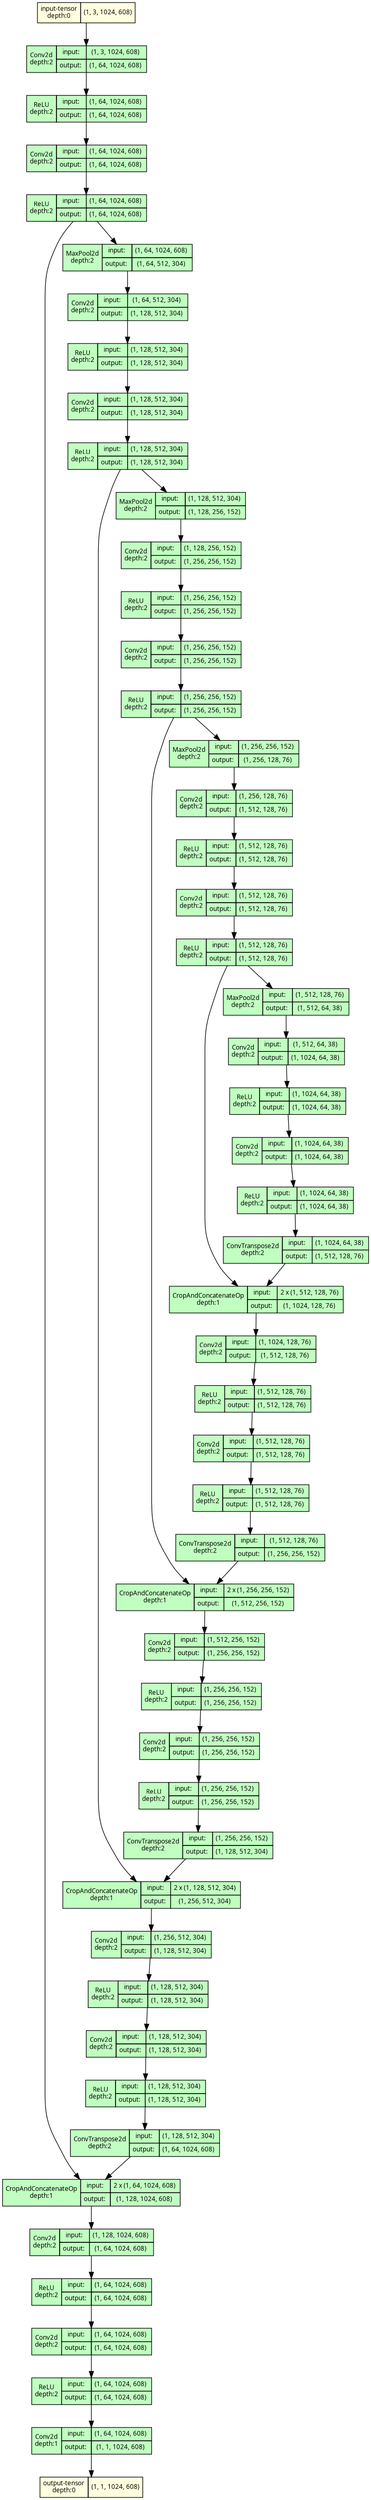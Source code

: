 strict digraph model {
	graph [ordering=in rankdir=TB size="31.5,31.5"]
	node [align=left fontname="Linux libertine" fontsize=10 height=0.2 margin=0 ranksep=0.1 shape=plaintext style=filled]
	edge [fontsize=10]
	0 [label=<
                    <TABLE BORDER="0" CELLBORDER="1"
                    CELLSPACING="0" CELLPADDING="4">
                        <TR><TD>input-tensor<BR/>depth:0</TD><TD>(1, 3, 1024, 608)</TD></TR>
                    </TABLE>> fillcolor=lightyellow]
	1 [label=<
                    <TABLE BORDER="0" CELLBORDER="1"
                    CELLSPACING="0" CELLPADDING="4">
                    <TR>
                        <TD ROWSPAN="2">Conv2d<BR/>depth:2</TD>
                        <TD COLSPAN="2">input:</TD>
                        <TD COLSPAN="2">(1, 3, 1024, 608) </TD>
                    </TR>
                    <TR>
                        <TD COLSPAN="2">output: </TD>
                        <TD COLSPAN="2">(1, 64, 1024, 608) </TD>
                    </TR>
                    </TABLE>> fillcolor=darkseagreen1]
	2 [label=<
                    <TABLE BORDER="0" CELLBORDER="1"
                    CELLSPACING="0" CELLPADDING="4">
                    <TR>
                        <TD ROWSPAN="2">ReLU<BR/>depth:2</TD>
                        <TD COLSPAN="2">input:</TD>
                        <TD COLSPAN="2">(1, 64, 1024, 608) </TD>
                    </TR>
                    <TR>
                        <TD COLSPAN="2">output: </TD>
                        <TD COLSPAN="2">(1, 64, 1024, 608) </TD>
                    </TR>
                    </TABLE>> fillcolor=darkseagreen1]
	3 [label=<
                    <TABLE BORDER="0" CELLBORDER="1"
                    CELLSPACING="0" CELLPADDING="4">
                    <TR>
                        <TD ROWSPAN="2">Conv2d<BR/>depth:2</TD>
                        <TD COLSPAN="2">input:</TD>
                        <TD COLSPAN="2">(1, 64, 1024, 608) </TD>
                    </TR>
                    <TR>
                        <TD COLSPAN="2">output: </TD>
                        <TD COLSPAN="2">(1, 64, 1024, 608) </TD>
                    </TR>
                    </TABLE>> fillcolor=darkseagreen1]
	4 [label=<
                    <TABLE BORDER="0" CELLBORDER="1"
                    CELLSPACING="0" CELLPADDING="4">
                    <TR>
                        <TD ROWSPAN="2">ReLU<BR/>depth:2</TD>
                        <TD COLSPAN="2">input:</TD>
                        <TD COLSPAN="2">(1, 64, 1024, 608) </TD>
                    </TR>
                    <TR>
                        <TD COLSPAN="2">output: </TD>
                        <TD COLSPAN="2">(1, 64, 1024, 608) </TD>
                    </TR>
                    </TABLE>> fillcolor=darkseagreen1]
	5 [label=<
                    <TABLE BORDER="0" CELLBORDER="1"
                    CELLSPACING="0" CELLPADDING="4">
                    <TR>
                        <TD ROWSPAN="2">MaxPool2d<BR/>depth:2</TD>
                        <TD COLSPAN="2">input:</TD>
                        <TD COLSPAN="2">(1, 64, 1024, 608) </TD>
                    </TR>
                    <TR>
                        <TD COLSPAN="2">output: </TD>
                        <TD COLSPAN="2">(1, 64, 512, 304) </TD>
                    </TR>
                    </TABLE>> fillcolor=darkseagreen1]
	6 [label=<
                    <TABLE BORDER="0" CELLBORDER="1"
                    CELLSPACING="0" CELLPADDING="4">
                    <TR>
                        <TD ROWSPAN="2">Conv2d<BR/>depth:2</TD>
                        <TD COLSPAN="2">input:</TD>
                        <TD COLSPAN="2">(1, 64, 512, 304) </TD>
                    </TR>
                    <TR>
                        <TD COLSPAN="2">output: </TD>
                        <TD COLSPAN="2">(1, 128, 512, 304) </TD>
                    </TR>
                    </TABLE>> fillcolor=darkseagreen1]
	7 [label=<
                    <TABLE BORDER="0" CELLBORDER="1"
                    CELLSPACING="0" CELLPADDING="4">
                    <TR>
                        <TD ROWSPAN="2">ReLU<BR/>depth:2</TD>
                        <TD COLSPAN="2">input:</TD>
                        <TD COLSPAN="2">(1, 128, 512, 304) </TD>
                    </TR>
                    <TR>
                        <TD COLSPAN="2">output: </TD>
                        <TD COLSPAN="2">(1, 128, 512, 304) </TD>
                    </TR>
                    </TABLE>> fillcolor=darkseagreen1]
	8 [label=<
                    <TABLE BORDER="0" CELLBORDER="1"
                    CELLSPACING="0" CELLPADDING="4">
                    <TR>
                        <TD ROWSPAN="2">Conv2d<BR/>depth:2</TD>
                        <TD COLSPAN="2">input:</TD>
                        <TD COLSPAN="2">(1, 128, 512, 304) </TD>
                    </TR>
                    <TR>
                        <TD COLSPAN="2">output: </TD>
                        <TD COLSPAN="2">(1, 128, 512, 304) </TD>
                    </TR>
                    </TABLE>> fillcolor=darkseagreen1]
	9 [label=<
                    <TABLE BORDER="0" CELLBORDER="1"
                    CELLSPACING="0" CELLPADDING="4">
                    <TR>
                        <TD ROWSPAN="2">ReLU<BR/>depth:2</TD>
                        <TD COLSPAN="2">input:</TD>
                        <TD COLSPAN="2">(1, 128, 512, 304) </TD>
                    </TR>
                    <TR>
                        <TD COLSPAN="2">output: </TD>
                        <TD COLSPAN="2">(1, 128, 512, 304) </TD>
                    </TR>
                    </TABLE>> fillcolor=darkseagreen1]
	10 [label=<
                    <TABLE BORDER="0" CELLBORDER="1"
                    CELLSPACING="0" CELLPADDING="4">
                    <TR>
                        <TD ROWSPAN="2">MaxPool2d<BR/>depth:2</TD>
                        <TD COLSPAN="2">input:</TD>
                        <TD COLSPAN="2">(1, 128, 512, 304) </TD>
                    </TR>
                    <TR>
                        <TD COLSPAN="2">output: </TD>
                        <TD COLSPAN="2">(1, 128, 256, 152) </TD>
                    </TR>
                    </TABLE>> fillcolor=darkseagreen1]
	11 [label=<
                    <TABLE BORDER="0" CELLBORDER="1"
                    CELLSPACING="0" CELLPADDING="4">
                    <TR>
                        <TD ROWSPAN="2">Conv2d<BR/>depth:2</TD>
                        <TD COLSPAN="2">input:</TD>
                        <TD COLSPAN="2">(1, 128, 256, 152) </TD>
                    </TR>
                    <TR>
                        <TD COLSPAN="2">output: </TD>
                        <TD COLSPAN="2">(1, 256, 256, 152) </TD>
                    </TR>
                    </TABLE>> fillcolor=darkseagreen1]
	12 [label=<
                    <TABLE BORDER="0" CELLBORDER="1"
                    CELLSPACING="0" CELLPADDING="4">
                    <TR>
                        <TD ROWSPAN="2">ReLU<BR/>depth:2</TD>
                        <TD COLSPAN="2">input:</TD>
                        <TD COLSPAN="2">(1, 256, 256, 152) </TD>
                    </TR>
                    <TR>
                        <TD COLSPAN="2">output: </TD>
                        <TD COLSPAN="2">(1, 256, 256, 152) </TD>
                    </TR>
                    </TABLE>> fillcolor=darkseagreen1]
	13 [label=<
                    <TABLE BORDER="0" CELLBORDER="1"
                    CELLSPACING="0" CELLPADDING="4">
                    <TR>
                        <TD ROWSPAN="2">Conv2d<BR/>depth:2</TD>
                        <TD COLSPAN="2">input:</TD>
                        <TD COLSPAN="2">(1, 256, 256, 152) </TD>
                    </TR>
                    <TR>
                        <TD COLSPAN="2">output: </TD>
                        <TD COLSPAN="2">(1, 256, 256, 152) </TD>
                    </TR>
                    </TABLE>> fillcolor=darkseagreen1]
	14 [label=<
                    <TABLE BORDER="0" CELLBORDER="1"
                    CELLSPACING="0" CELLPADDING="4">
                    <TR>
                        <TD ROWSPAN="2">ReLU<BR/>depth:2</TD>
                        <TD COLSPAN="2">input:</TD>
                        <TD COLSPAN="2">(1, 256, 256, 152) </TD>
                    </TR>
                    <TR>
                        <TD COLSPAN="2">output: </TD>
                        <TD COLSPAN="2">(1, 256, 256, 152) </TD>
                    </TR>
                    </TABLE>> fillcolor=darkseagreen1]
	15 [label=<
                    <TABLE BORDER="0" CELLBORDER="1"
                    CELLSPACING="0" CELLPADDING="4">
                    <TR>
                        <TD ROWSPAN="2">MaxPool2d<BR/>depth:2</TD>
                        <TD COLSPAN="2">input:</TD>
                        <TD COLSPAN="2">(1, 256, 256, 152) </TD>
                    </TR>
                    <TR>
                        <TD COLSPAN="2">output: </TD>
                        <TD COLSPAN="2">(1, 256, 128, 76) </TD>
                    </TR>
                    </TABLE>> fillcolor=darkseagreen1]
	16 [label=<
                    <TABLE BORDER="0" CELLBORDER="1"
                    CELLSPACING="0" CELLPADDING="4">
                    <TR>
                        <TD ROWSPAN="2">Conv2d<BR/>depth:2</TD>
                        <TD COLSPAN="2">input:</TD>
                        <TD COLSPAN="2">(1, 256, 128, 76) </TD>
                    </TR>
                    <TR>
                        <TD COLSPAN="2">output: </TD>
                        <TD COLSPAN="2">(1, 512, 128, 76) </TD>
                    </TR>
                    </TABLE>> fillcolor=darkseagreen1]
	17 [label=<
                    <TABLE BORDER="0" CELLBORDER="1"
                    CELLSPACING="0" CELLPADDING="4">
                    <TR>
                        <TD ROWSPAN="2">ReLU<BR/>depth:2</TD>
                        <TD COLSPAN="2">input:</TD>
                        <TD COLSPAN="2">(1, 512, 128, 76) </TD>
                    </TR>
                    <TR>
                        <TD COLSPAN="2">output: </TD>
                        <TD COLSPAN="2">(1, 512, 128, 76) </TD>
                    </TR>
                    </TABLE>> fillcolor=darkseagreen1]
	18 [label=<
                    <TABLE BORDER="0" CELLBORDER="1"
                    CELLSPACING="0" CELLPADDING="4">
                    <TR>
                        <TD ROWSPAN="2">Conv2d<BR/>depth:2</TD>
                        <TD COLSPAN="2">input:</TD>
                        <TD COLSPAN="2">(1, 512, 128, 76) </TD>
                    </TR>
                    <TR>
                        <TD COLSPAN="2">output: </TD>
                        <TD COLSPAN="2">(1, 512, 128, 76) </TD>
                    </TR>
                    </TABLE>> fillcolor=darkseagreen1]
	19 [label=<
                    <TABLE BORDER="0" CELLBORDER="1"
                    CELLSPACING="0" CELLPADDING="4">
                    <TR>
                        <TD ROWSPAN="2">ReLU<BR/>depth:2</TD>
                        <TD COLSPAN="2">input:</TD>
                        <TD COLSPAN="2">(1, 512, 128, 76) </TD>
                    </TR>
                    <TR>
                        <TD COLSPAN="2">output: </TD>
                        <TD COLSPAN="2">(1, 512, 128, 76) </TD>
                    </TR>
                    </TABLE>> fillcolor=darkseagreen1]
	20 [label=<
                    <TABLE BORDER="0" CELLBORDER="1"
                    CELLSPACING="0" CELLPADDING="4">
                    <TR>
                        <TD ROWSPAN="2">MaxPool2d<BR/>depth:2</TD>
                        <TD COLSPAN="2">input:</TD>
                        <TD COLSPAN="2">(1, 512, 128, 76) </TD>
                    </TR>
                    <TR>
                        <TD COLSPAN="2">output: </TD>
                        <TD COLSPAN="2">(1, 512, 64, 38) </TD>
                    </TR>
                    </TABLE>> fillcolor=darkseagreen1]
	21 [label=<
                    <TABLE BORDER="0" CELLBORDER="1"
                    CELLSPACING="0" CELLPADDING="4">
                    <TR>
                        <TD ROWSPAN="2">Conv2d<BR/>depth:2</TD>
                        <TD COLSPAN="2">input:</TD>
                        <TD COLSPAN="2">(1, 512, 64, 38) </TD>
                    </TR>
                    <TR>
                        <TD COLSPAN="2">output: </TD>
                        <TD COLSPAN="2">(1, 1024, 64, 38) </TD>
                    </TR>
                    </TABLE>> fillcolor=darkseagreen1]
	22 [label=<
                    <TABLE BORDER="0" CELLBORDER="1"
                    CELLSPACING="0" CELLPADDING="4">
                    <TR>
                        <TD ROWSPAN="2">ReLU<BR/>depth:2</TD>
                        <TD COLSPAN="2">input:</TD>
                        <TD COLSPAN="2">(1, 1024, 64, 38) </TD>
                    </TR>
                    <TR>
                        <TD COLSPAN="2">output: </TD>
                        <TD COLSPAN="2">(1, 1024, 64, 38) </TD>
                    </TR>
                    </TABLE>> fillcolor=darkseagreen1]
	23 [label=<
                    <TABLE BORDER="0" CELLBORDER="1"
                    CELLSPACING="0" CELLPADDING="4">
                    <TR>
                        <TD ROWSPAN="2">Conv2d<BR/>depth:2</TD>
                        <TD COLSPAN="2">input:</TD>
                        <TD COLSPAN="2">(1, 1024, 64, 38) </TD>
                    </TR>
                    <TR>
                        <TD COLSPAN="2">output: </TD>
                        <TD COLSPAN="2">(1, 1024, 64, 38) </TD>
                    </TR>
                    </TABLE>> fillcolor=darkseagreen1]
	24 [label=<
                    <TABLE BORDER="0" CELLBORDER="1"
                    CELLSPACING="0" CELLPADDING="4">
                    <TR>
                        <TD ROWSPAN="2">ReLU<BR/>depth:2</TD>
                        <TD COLSPAN="2">input:</TD>
                        <TD COLSPAN="2">(1, 1024, 64, 38) </TD>
                    </TR>
                    <TR>
                        <TD COLSPAN="2">output: </TD>
                        <TD COLSPAN="2">(1, 1024, 64, 38) </TD>
                    </TR>
                    </TABLE>> fillcolor=darkseagreen1]
	25 [label=<
                    <TABLE BORDER="0" CELLBORDER="1"
                    CELLSPACING="0" CELLPADDING="4">
                    <TR>
                        <TD ROWSPAN="2">ConvTranspose2d<BR/>depth:2</TD>
                        <TD COLSPAN="2">input:</TD>
                        <TD COLSPAN="2">(1, 1024, 64, 38) </TD>
                    </TR>
                    <TR>
                        <TD COLSPAN="2">output: </TD>
                        <TD COLSPAN="2">(1, 512, 128, 76) </TD>
                    </TR>
                    </TABLE>> fillcolor=darkseagreen1]
	26 [label=<
                    <TABLE BORDER="0" CELLBORDER="1"
                    CELLSPACING="0" CELLPADDING="4">
                    <TR>
                        <TD ROWSPAN="2">CropAndConcatenateOp<BR/>depth:1</TD>
                        <TD COLSPAN="2">input:</TD>
                        <TD COLSPAN="2">2 x (1, 512, 128, 76) </TD>
                    </TR>
                    <TR>
                        <TD COLSPAN="2">output: </TD>
                        <TD COLSPAN="2">(1, 1024, 128, 76) </TD>
                    </TR>
                    </TABLE>> fillcolor=darkseagreen1]
	27 [label=<
                    <TABLE BORDER="0" CELLBORDER="1"
                    CELLSPACING="0" CELLPADDING="4">
                    <TR>
                        <TD ROWSPAN="2">Conv2d<BR/>depth:2</TD>
                        <TD COLSPAN="2">input:</TD>
                        <TD COLSPAN="2">(1, 1024, 128, 76) </TD>
                    </TR>
                    <TR>
                        <TD COLSPAN="2">output: </TD>
                        <TD COLSPAN="2">(1, 512, 128, 76) </TD>
                    </TR>
                    </TABLE>> fillcolor=darkseagreen1]
	28 [label=<
                    <TABLE BORDER="0" CELLBORDER="1"
                    CELLSPACING="0" CELLPADDING="4">
                    <TR>
                        <TD ROWSPAN="2">ReLU<BR/>depth:2</TD>
                        <TD COLSPAN="2">input:</TD>
                        <TD COLSPAN="2">(1, 512, 128, 76) </TD>
                    </TR>
                    <TR>
                        <TD COLSPAN="2">output: </TD>
                        <TD COLSPAN="2">(1, 512, 128, 76) </TD>
                    </TR>
                    </TABLE>> fillcolor=darkseagreen1]
	29 [label=<
                    <TABLE BORDER="0" CELLBORDER="1"
                    CELLSPACING="0" CELLPADDING="4">
                    <TR>
                        <TD ROWSPAN="2">Conv2d<BR/>depth:2</TD>
                        <TD COLSPAN="2">input:</TD>
                        <TD COLSPAN="2">(1, 512, 128, 76) </TD>
                    </TR>
                    <TR>
                        <TD COLSPAN="2">output: </TD>
                        <TD COLSPAN="2">(1, 512, 128, 76) </TD>
                    </TR>
                    </TABLE>> fillcolor=darkseagreen1]
	30 [label=<
                    <TABLE BORDER="0" CELLBORDER="1"
                    CELLSPACING="0" CELLPADDING="4">
                    <TR>
                        <TD ROWSPAN="2">ReLU<BR/>depth:2</TD>
                        <TD COLSPAN="2">input:</TD>
                        <TD COLSPAN="2">(1, 512, 128, 76) </TD>
                    </TR>
                    <TR>
                        <TD COLSPAN="2">output: </TD>
                        <TD COLSPAN="2">(1, 512, 128, 76) </TD>
                    </TR>
                    </TABLE>> fillcolor=darkseagreen1]
	31 [label=<
                    <TABLE BORDER="0" CELLBORDER="1"
                    CELLSPACING="0" CELLPADDING="4">
                    <TR>
                        <TD ROWSPAN="2">ConvTranspose2d<BR/>depth:2</TD>
                        <TD COLSPAN="2">input:</TD>
                        <TD COLSPAN="2">(1, 512, 128, 76) </TD>
                    </TR>
                    <TR>
                        <TD COLSPAN="2">output: </TD>
                        <TD COLSPAN="2">(1, 256, 256, 152) </TD>
                    </TR>
                    </TABLE>> fillcolor=darkseagreen1]
	32 [label=<
                    <TABLE BORDER="0" CELLBORDER="1"
                    CELLSPACING="0" CELLPADDING="4">
                    <TR>
                        <TD ROWSPAN="2">CropAndConcatenateOp<BR/>depth:1</TD>
                        <TD COLSPAN="2">input:</TD>
                        <TD COLSPAN="2">2 x (1, 256, 256, 152) </TD>
                    </TR>
                    <TR>
                        <TD COLSPAN="2">output: </TD>
                        <TD COLSPAN="2">(1, 512, 256, 152) </TD>
                    </TR>
                    </TABLE>> fillcolor=darkseagreen1]
	33 [label=<
                    <TABLE BORDER="0" CELLBORDER="1"
                    CELLSPACING="0" CELLPADDING="4">
                    <TR>
                        <TD ROWSPAN="2">Conv2d<BR/>depth:2</TD>
                        <TD COLSPAN="2">input:</TD>
                        <TD COLSPAN="2">(1, 512, 256, 152) </TD>
                    </TR>
                    <TR>
                        <TD COLSPAN="2">output: </TD>
                        <TD COLSPAN="2">(1, 256, 256, 152) </TD>
                    </TR>
                    </TABLE>> fillcolor=darkseagreen1]
	34 [label=<
                    <TABLE BORDER="0" CELLBORDER="1"
                    CELLSPACING="0" CELLPADDING="4">
                    <TR>
                        <TD ROWSPAN="2">ReLU<BR/>depth:2</TD>
                        <TD COLSPAN="2">input:</TD>
                        <TD COLSPAN="2">(1, 256, 256, 152) </TD>
                    </TR>
                    <TR>
                        <TD COLSPAN="2">output: </TD>
                        <TD COLSPAN="2">(1, 256, 256, 152) </TD>
                    </TR>
                    </TABLE>> fillcolor=darkseagreen1]
	35 [label=<
                    <TABLE BORDER="0" CELLBORDER="1"
                    CELLSPACING="0" CELLPADDING="4">
                    <TR>
                        <TD ROWSPAN="2">Conv2d<BR/>depth:2</TD>
                        <TD COLSPAN="2">input:</TD>
                        <TD COLSPAN="2">(1, 256, 256, 152) </TD>
                    </TR>
                    <TR>
                        <TD COLSPAN="2">output: </TD>
                        <TD COLSPAN="2">(1, 256, 256, 152) </TD>
                    </TR>
                    </TABLE>> fillcolor=darkseagreen1]
	36 [label=<
                    <TABLE BORDER="0" CELLBORDER="1"
                    CELLSPACING="0" CELLPADDING="4">
                    <TR>
                        <TD ROWSPAN="2">ReLU<BR/>depth:2</TD>
                        <TD COLSPAN="2">input:</TD>
                        <TD COLSPAN="2">(1, 256, 256, 152) </TD>
                    </TR>
                    <TR>
                        <TD COLSPAN="2">output: </TD>
                        <TD COLSPAN="2">(1, 256, 256, 152) </TD>
                    </TR>
                    </TABLE>> fillcolor=darkseagreen1]
	37 [label=<
                    <TABLE BORDER="0" CELLBORDER="1"
                    CELLSPACING="0" CELLPADDING="4">
                    <TR>
                        <TD ROWSPAN="2">ConvTranspose2d<BR/>depth:2</TD>
                        <TD COLSPAN="2">input:</TD>
                        <TD COLSPAN="2">(1, 256, 256, 152) </TD>
                    </TR>
                    <TR>
                        <TD COLSPAN="2">output: </TD>
                        <TD COLSPAN="2">(1, 128, 512, 304) </TD>
                    </TR>
                    </TABLE>> fillcolor=darkseagreen1]
	38 [label=<
                    <TABLE BORDER="0" CELLBORDER="1"
                    CELLSPACING="0" CELLPADDING="4">
                    <TR>
                        <TD ROWSPAN="2">CropAndConcatenateOp<BR/>depth:1</TD>
                        <TD COLSPAN="2">input:</TD>
                        <TD COLSPAN="2">2 x (1, 128, 512, 304) </TD>
                    </TR>
                    <TR>
                        <TD COLSPAN="2">output: </TD>
                        <TD COLSPAN="2">(1, 256, 512, 304) </TD>
                    </TR>
                    </TABLE>> fillcolor=darkseagreen1]
	39 [label=<
                    <TABLE BORDER="0" CELLBORDER="1"
                    CELLSPACING="0" CELLPADDING="4">
                    <TR>
                        <TD ROWSPAN="2">Conv2d<BR/>depth:2</TD>
                        <TD COLSPAN="2">input:</TD>
                        <TD COLSPAN="2">(1, 256, 512, 304) </TD>
                    </TR>
                    <TR>
                        <TD COLSPAN="2">output: </TD>
                        <TD COLSPAN="2">(1, 128, 512, 304) </TD>
                    </TR>
                    </TABLE>> fillcolor=darkseagreen1]
	40 [label=<
                    <TABLE BORDER="0" CELLBORDER="1"
                    CELLSPACING="0" CELLPADDING="4">
                    <TR>
                        <TD ROWSPAN="2">ReLU<BR/>depth:2</TD>
                        <TD COLSPAN="2">input:</TD>
                        <TD COLSPAN="2">(1, 128, 512, 304) </TD>
                    </TR>
                    <TR>
                        <TD COLSPAN="2">output: </TD>
                        <TD COLSPAN="2">(1, 128, 512, 304) </TD>
                    </TR>
                    </TABLE>> fillcolor=darkseagreen1]
	41 [label=<
                    <TABLE BORDER="0" CELLBORDER="1"
                    CELLSPACING="0" CELLPADDING="4">
                    <TR>
                        <TD ROWSPAN="2">Conv2d<BR/>depth:2</TD>
                        <TD COLSPAN="2">input:</TD>
                        <TD COLSPAN="2">(1, 128, 512, 304) </TD>
                    </TR>
                    <TR>
                        <TD COLSPAN="2">output: </TD>
                        <TD COLSPAN="2">(1, 128, 512, 304) </TD>
                    </TR>
                    </TABLE>> fillcolor=darkseagreen1]
	42 [label=<
                    <TABLE BORDER="0" CELLBORDER="1"
                    CELLSPACING="0" CELLPADDING="4">
                    <TR>
                        <TD ROWSPAN="2">ReLU<BR/>depth:2</TD>
                        <TD COLSPAN="2">input:</TD>
                        <TD COLSPAN="2">(1, 128, 512, 304) </TD>
                    </TR>
                    <TR>
                        <TD COLSPAN="2">output: </TD>
                        <TD COLSPAN="2">(1, 128, 512, 304) </TD>
                    </TR>
                    </TABLE>> fillcolor=darkseagreen1]
	43 [label=<
                    <TABLE BORDER="0" CELLBORDER="1"
                    CELLSPACING="0" CELLPADDING="4">
                    <TR>
                        <TD ROWSPAN="2">ConvTranspose2d<BR/>depth:2</TD>
                        <TD COLSPAN="2">input:</TD>
                        <TD COLSPAN="2">(1, 128, 512, 304) </TD>
                    </TR>
                    <TR>
                        <TD COLSPAN="2">output: </TD>
                        <TD COLSPAN="2">(1, 64, 1024, 608) </TD>
                    </TR>
                    </TABLE>> fillcolor=darkseagreen1]
	44 [label=<
                    <TABLE BORDER="0" CELLBORDER="1"
                    CELLSPACING="0" CELLPADDING="4">
                    <TR>
                        <TD ROWSPAN="2">CropAndConcatenateOp<BR/>depth:1</TD>
                        <TD COLSPAN="2">input:</TD>
                        <TD COLSPAN="2">2 x (1, 64, 1024, 608) </TD>
                    </TR>
                    <TR>
                        <TD COLSPAN="2">output: </TD>
                        <TD COLSPAN="2">(1, 128, 1024, 608) </TD>
                    </TR>
                    </TABLE>> fillcolor=darkseagreen1]
	45 [label=<
                    <TABLE BORDER="0" CELLBORDER="1"
                    CELLSPACING="0" CELLPADDING="4">
                    <TR>
                        <TD ROWSPAN="2">Conv2d<BR/>depth:2</TD>
                        <TD COLSPAN="2">input:</TD>
                        <TD COLSPAN="2">(1, 128, 1024, 608) </TD>
                    </TR>
                    <TR>
                        <TD COLSPAN="2">output: </TD>
                        <TD COLSPAN="2">(1, 64, 1024, 608) </TD>
                    </TR>
                    </TABLE>> fillcolor=darkseagreen1]
	46 [label=<
                    <TABLE BORDER="0" CELLBORDER="1"
                    CELLSPACING="0" CELLPADDING="4">
                    <TR>
                        <TD ROWSPAN="2">ReLU<BR/>depth:2</TD>
                        <TD COLSPAN="2">input:</TD>
                        <TD COLSPAN="2">(1, 64, 1024, 608) </TD>
                    </TR>
                    <TR>
                        <TD COLSPAN="2">output: </TD>
                        <TD COLSPAN="2">(1, 64, 1024, 608) </TD>
                    </TR>
                    </TABLE>> fillcolor=darkseagreen1]
	47 [label=<
                    <TABLE BORDER="0" CELLBORDER="1"
                    CELLSPACING="0" CELLPADDING="4">
                    <TR>
                        <TD ROWSPAN="2">Conv2d<BR/>depth:2</TD>
                        <TD COLSPAN="2">input:</TD>
                        <TD COLSPAN="2">(1, 64, 1024, 608) </TD>
                    </TR>
                    <TR>
                        <TD COLSPAN="2">output: </TD>
                        <TD COLSPAN="2">(1, 64, 1024, 608) </TD>
                    </TR>
                    </TABLE>> fillcolor=darkseagreen1]
	48 [label=<
                    <TABLE BORDER="0" CELLBORDER="1"
                    CELLSPACING="0" CELLPADDING="4">
                    <TR>
                        <TD ROWSPAN="2">ReLU<BR/>depth:2</TD>
                        <TD COLSPAN="2">input:</TD>
                        <TD COLSPAN="2">(1, 64, 1024, 608) </TD>
                    </TR>
                    <TR>
                        <TD COLSPAN="2">output: </TD>
                        <TD COLSPAN="2">(1, 64, 1024, 608) </TD>
                    </TR>
                    </TABLE>> fillcolor=darkseagreen1]
	49 [label=<
                    <TABLE BORDER="0" CELLBORDER="1"
                    CELLSPACING="0" CELLPADDING="4">
                    <TR>
                        <TD ROWSPAN="2">Conv2d<BR/>depth:1</TD>
                        <TD COLSPAN="2">input:</TD>
                        <TD COLSPAN="2">(1, 64, 1024, 608) </TD>
                    </TR>
                    <TR>
                        <TD COLSPAN="2">output: </TD>
                        <TD COLSPAN="2">(1, 1, 1024, 608) </TD>
                    </TR>
                    </TABLE>> fillcolor=darkseagreen1]
	50 [label=<
                    <TABLE BORDER="0" CELLBORDER="1"
                    CELLSPACING="0" CELLPADDING="4">
                        <TR><TD>output-tensor<BR/>depth:0</TD><TD>(1, 1, 1024, 608)</TD></TR>
                    </TABLE>> fillcolor=lightyellow]
	0 -> 1
	1 -> 2
	2 -> 3
	3 -> 4
	4 -> 44
	4 -> 5
	5 -> 6
	6 -> 7
	7 -> 8
	8 -> 9
	9 -> 38
	9 -> 10
	10 -> 11
	11 -> 12
	12 -> 13
	13 -> 14
	14 -> 32
	14 -> 15
	15 -> 16
	16 -> 17
	17 -> 18
	18 -> 19
	19 -> 26
	19 -> 20
	20 -> 21
	21 -> 22
	22 -> 23
	23 -> 24
	24 -> 25
	25 -> 26
	26 -> 27
	27 -> 28
	28 -> 29
	29 -> 30
	30 -> 31
	31 -> 32
	32 -> 33
	33 -> 34
	34 -> 35
	35 -> 36
	36 -> 37
	37 -> 38
	38 -> 39
	39 -> 40
	40 -> 41
	41 -> 42
	42 -> 43
	43 -> 44
	44 -> 45
	45 -> 46
	46 -> 47
	47 -> 48
	48 -> 49
	49 -> 50
}

